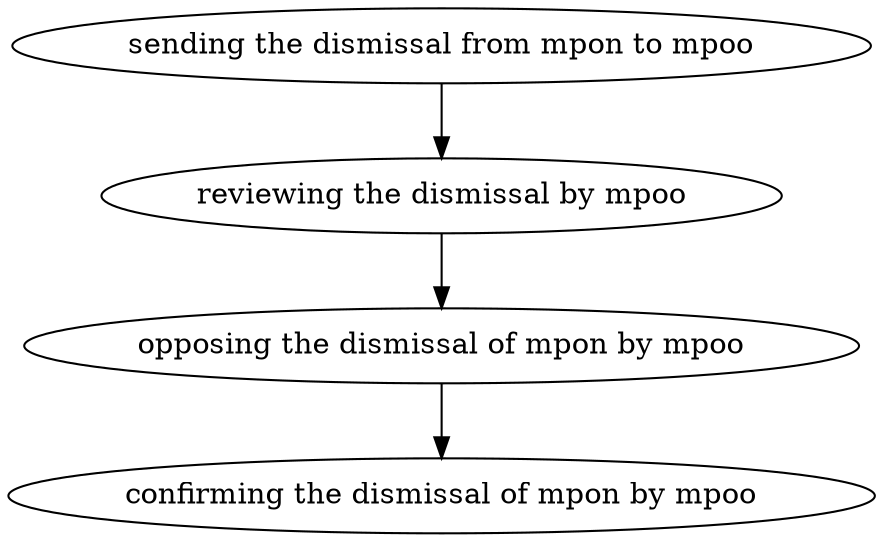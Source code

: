 strict digraph "doc-10.1" {
	graph [name="doc-10.1"];
	"sending the dismissal from mpon to mpoo"	[attrs="{'type': 'Activity', 'label': 'sending the dismissal from mpon to mpoo'}"];
	"reviewing the dismissal by mpoo"	[attrs="{'type': 'Activity', 'label': 'reviewing the dismissal by mpoo'}"];
	"sending the dismissal from mpon to mpoo" -> "reviewing the dismissal by mpoo"	[attrs="{'type': 'flow', 'label': 'flow'}"];
	"opposing the dismissal of mpon by mpoo"	[attrs="{'type': 'Activity', 'label': 'opposing the dismissal of mpon by mpoo'}"];
	"reviewing the dismissal by mpoo" -> "opposing the dismissal of mpon by mpoo"	[attrs="{'type': 'flow', 'label': 'flow'}"];
	"confirming the dismissal of mpon by mpoo"	[attrs="{'type': 'Activity', 'label': 'confirming the dismissal of mpon by mpoo'}"];
	"opposing the dismissal of mpon by mpoo" -> "confirming the dismissal of mpon by mpoo"	[attrs="{'type': 'flow', 'label': 'flow'}"];
}
